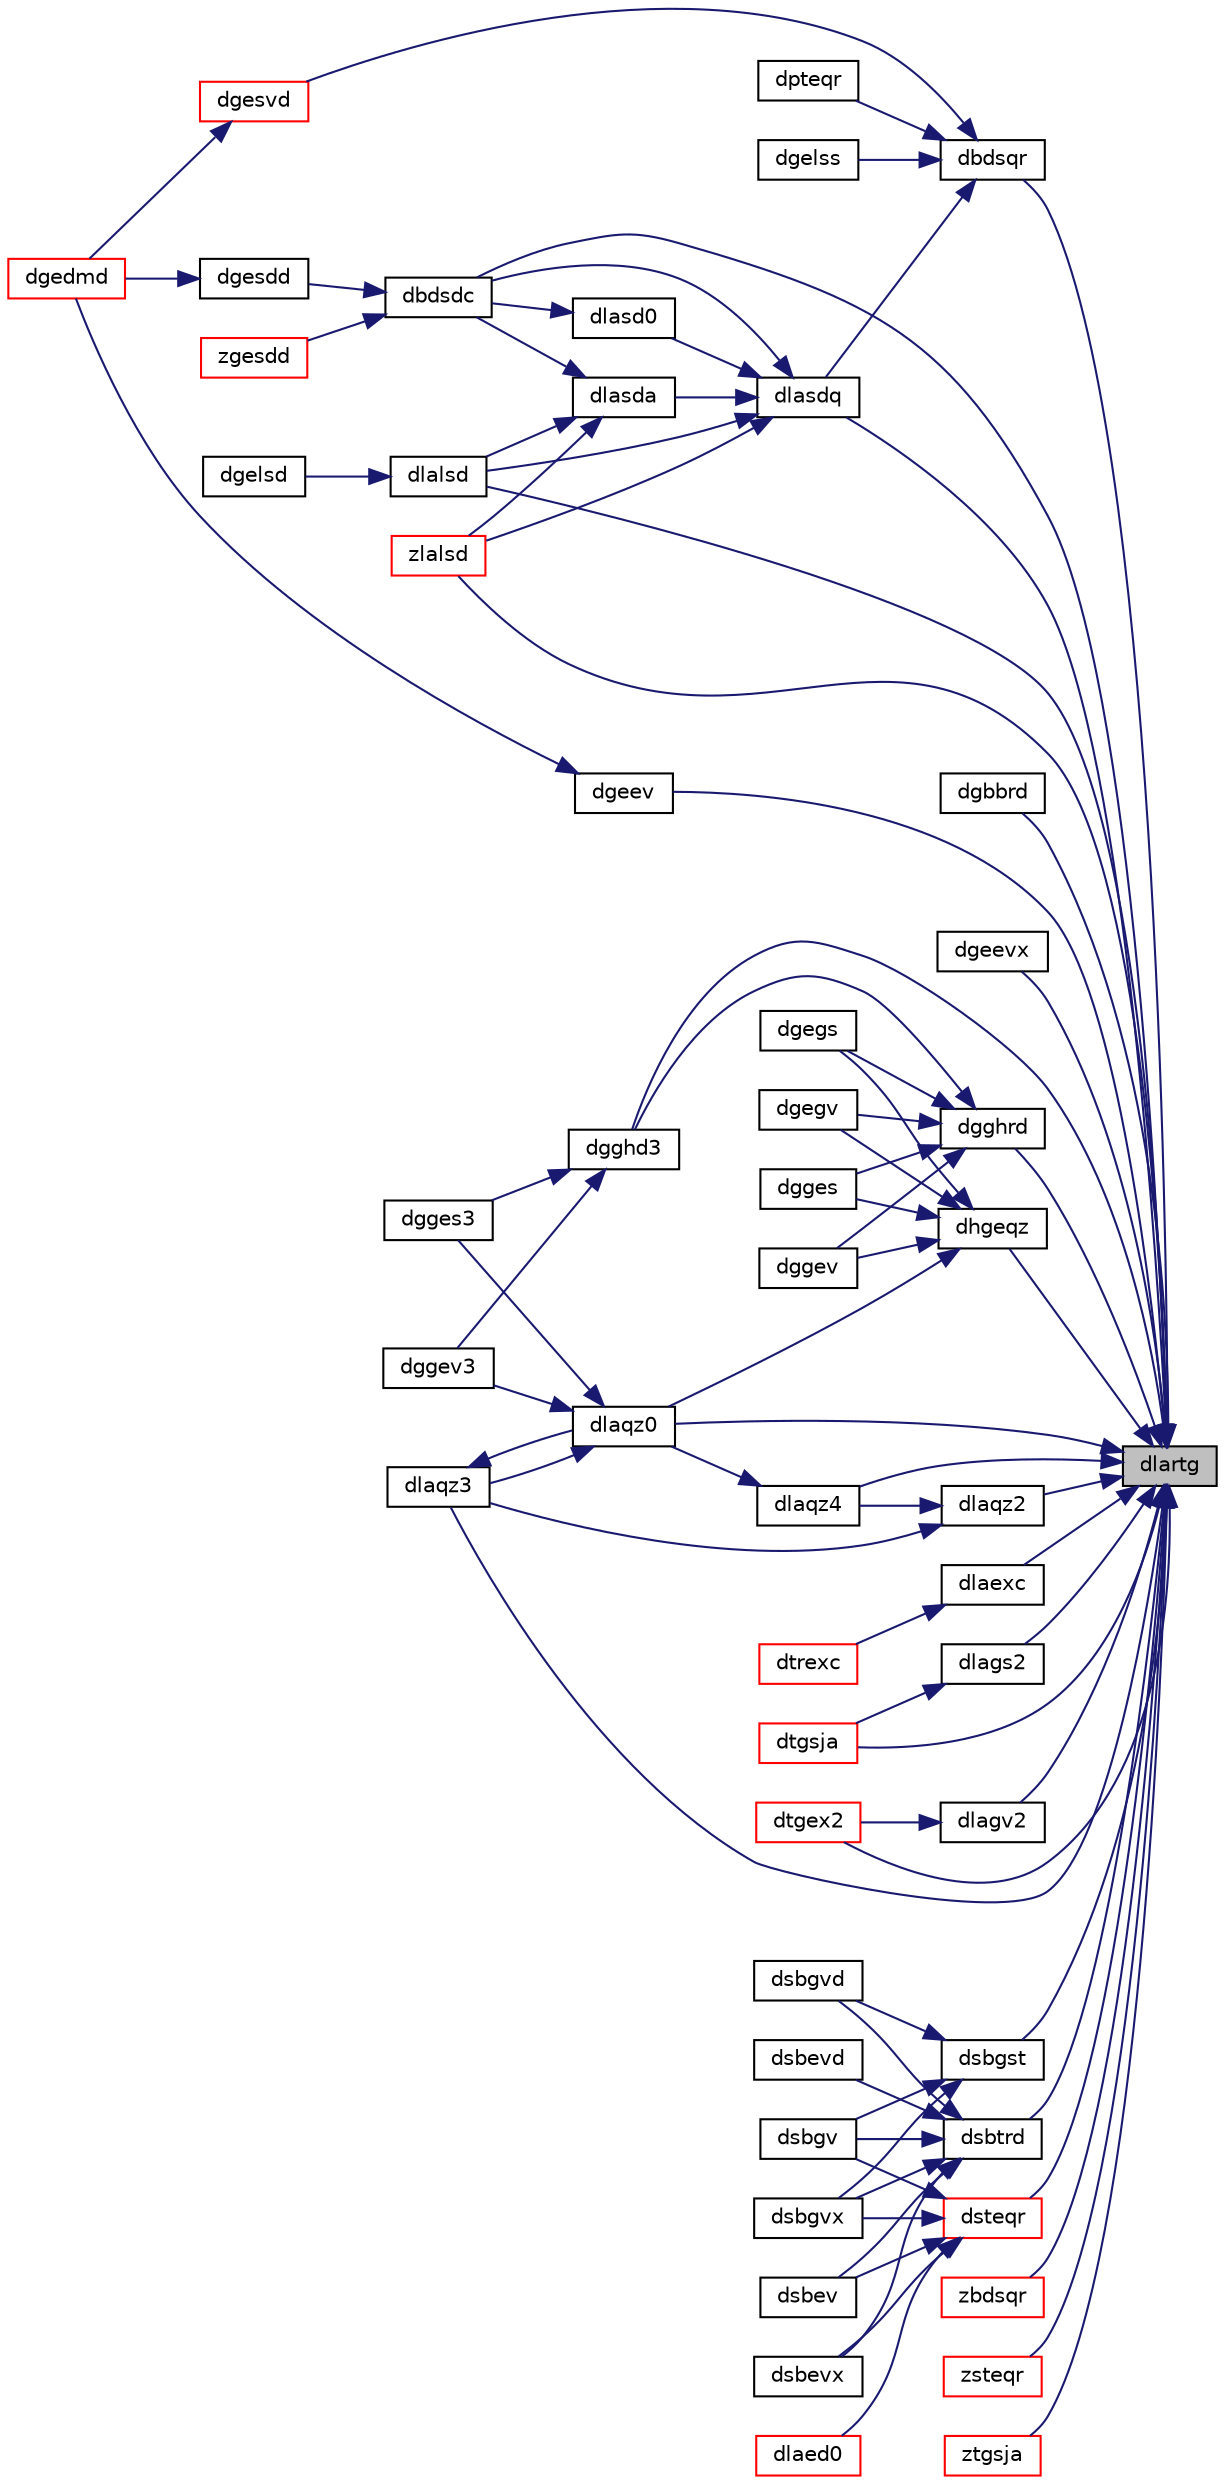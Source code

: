 digraph "dlartg"
{
 // LATEX_PDF_SIZE
  edge [fontname="Helvetica",fontsize="10",labelfontname="Helvetica",labelfontsize="10"];
  node [fontname="Helvetica",fontsize="10",shape=record];
  rankdir="RL";
  Node1 [label="dlartg",height=0.2,width=0.4,color="black", fillcolor="grey75", style="filled", fontcolor="black",tooltip="DLARTG generates a plane rotation with real cosine and real sine."];
  Node1 -> Node2 [dir="back",color="midnightblue",fontsize="10",style="solid",fontname="Helvetica"];
  Node2 [label="dbdsdc",height=0.2,width=0.4,color="black", fillcolor="white", style="filled",URL="$dbdsdc_8f.html#a6465b3e8d562f4a16409308939a46a3f",tooltip="DBDSDC"];
  Node2 -> Node3 [dir="back",color="midnightblue",fontsize="10",style="solid",fontname="Helvetica"];
  Node3 [label="dgesdd",height=0.2,width=0.4,color="black", fillcolor="white", style="filled",URL="$dgesdd_8f.html#ad8e0f1c83a78d3d4858eaaa88a1c5ab1",tooltip="DGESDD"];
  Node3 -> Node4 [dir="back",color="midnightblue",fontsize="10",style="solid",fontname="Helvetica"];
  Node4 [label="dgedmd",height=0.2,width=0.4,color="red", fillcolor="white", style="filled",URL="$dgedmd_8f90.html#a873ebfba3e94c6200e9f6da79644abb1",tooltip="DGEDMD computes the Dynamic Mode Decomposition (DMD) for a pair of data snapshot matrices."];
  Node2 -> Node6 [dir="back",color="midnightblue",fontsize="10",style="solid",fontname="Helvetica"];
  Node6 [label="zgesdd",height=0.2,width=0.4,color="red", fillcolor="white", style="filled",URL="$zgesdd_8f.html#accb06ed106ce18814ad7069dcb43aa27",tooltip="ZGESDD"];
  Node1 -> Node9 [dir="back",color="midnightblue",fontsize="10",style="solid",fontname="Helvetica"];
  Node9 [label="dbdsqr",height=0.2,width=0.4,color="black", fillcolor="white", style="filled",URL="$dbdsqr_8f.html#a65ed5af8564ace53daffd808e51a7ba7",tooltip="DBDSQR"];
  Node9 -> Node10 [dir="back",color="midnightblue",fontsize="10",style="solid",fontname="Helvetica"];
  Node10 [label="dgelss",height=0.2,width=0.4,color="black", fillcolor="white", style="filled",URL="$dgelss_8f.html#aa6ed601d0622edcecb90de08d7a218ec",tooltip="DGELSS solves overdetermined or underdetermined systems for GE matrices"];
  Node9 -> Node11 [dir="back",color="midnightblue",fontsize="10",style="solid",fontname="Helvetica"];
  Node11 [label="dgesvd",height=0.2,width=0.4,color="red", fillcolor="white", style="filled",URL="$dgesvd_8f.html#a84fdf22a62b12ff364621e4713ce02f2",tooltip="DGESVD computes the singular value decomposition (SVD) for GE matrices"];
  Node11 -> Node4 [dir="back",color="midnightblue",fontsize="10",style="solid",fontname="Helvetica"];
  Node9 -> Node13 [dir="back",color="midnightblue",fontsize="10",style="solid",fontname="Helvetica"];
  Node13 [label="dlasdq",height=0.2,width=0.4,color="black", fillcolor="white", style="filled",URL="$dlasdq_8f.html#afc8e49b5fff31027da26e1856f8a9b25",tooltip="DLASDQ computes the SVD of a real bidiagonal matrix with diagonal d and off-diagonal e...."];
  Node13 -> Node2 [dir="back",color="midnightblue",fontsize="10",style="solid",fontname="Helvetica"];
  Node13 -> Node14 [dir="back",color="midnightblue",fontsize="10",style="solid",fontname="Helvetica"];
  Node14 [label="dlalsd",height=0.2,width=0.4,color="black", fillcolor="white", style="filled",URL="$dlalsd_8f.html#ad9672df73e817eee614a97daea1341b0",tooltip="DLALSD uses the singular value decomposition of A to solve the least squares problem."];
  Node14 -> Node15 [dir="back",color="midnightblue",fontsize="10",style="solid",fontname="Helvetica"];
  Node15 [label="dgelsd",height=0.2,width=0.4,color="black", fillcolor="white", style="filled",URL="$dgelsd_8f.html#a94bd4a63a6dacf523e25ff617719f752",tooltip="DGELSD computes the minimum-norm solution to a linear least squares problem for GE matrices"];
  Node13 -> Node16 [dir="back",color="midnightblue",fontsize="10",style="solid",fontname="Helvetica"];
  Node16 [label="dlasd0",height=0.2,width=0.4,color="black", fillcolor="white", style="filled",URL="$dlasd0_8f.html#ae17e31eb66deb0c5111275edbd302758",tooltip="DLASD0 computes the singular values of a real upper bidiagonal n-by-m matrix B with diagonal d and of..."];
  Node16 -> Node2 [dir="back",color="midnightblue",fontsize="10",style="solid",fontname="Helvetica"];
  Node13 -> Node17 [dir="back",color="midnightblue",fontsize="10",style="solid",fontname="Helvetica"];
  Node17 [label="dlasda",height=0.2,width=0.4,color="black", fillcolor="white", style="filled",URL="$dlasda_8f.html#af8abcba620b2d5a1321889fd86cb3f12",tooltip="DLASDA computes the singular value decomposition (SVD) of a real upper bidiagonal matrix with diagona..."];
  Node17 -> Node2 [dir="back",color="midnightblue",fontsize="10",style="solid",fontname="Helvetica"];
  Node17 -> Node14 [dir="back",color="midnightblue",fontsize="10",style="solid",fontname="Helvetica"];
  Node17 -> Node18 [dir="back",color="midnightblue",fontsize="10",style="solid",fontname="Helvetica"];
  Node18 [label="zlalsd",height=0.2,width=0.4,color="red", fillcolor="white", style="filled",URL="$zlalsd_8f.html#a469113fb08a70d0fa24940f949a04d6c",tooltip="ZLALSD uses the singular value decomposition of A to solve the least squares problem."];
  Node13 -> Node18 [dir="back",color="midnightblue",fontsize="10",style="solid",fontname="Helvetica"];
  Node9 -> Node20 [dir="back",color="midnightblue",fontsize="10",style="solid",fontname="Helvetica"];
  Node20 [label="dpteqr",height=0.2,width=0.4,color="black", fillcolor="white", style="filled",URL="$dpteqr_8f.html#a03d834df95ce593c02831f77602cfa7d",tooltip="DPTEQR"];
  Node1 -> Node21 [dir="back",color="midnightblue",fontsize="10",style="solid",fontname="Helvetica"];
  Node21 [label="dgbbrd",height=0.2,width=0.4,color="black", fillcolor="white", style="filled",URL="$dgbbrd_8f.html#adcc28a5e7f0df2097dc2bfbe2d287621",tooltip="DGBBRD"];
  Node1 -> Node22 [dir="back",color="midnightblue",fontsize="10",style="solid",fontname="Helvetica"];
  Node22 [label="dgeev",height=0.2,width=0.4,color="black", fillcolor="white", style="filled",URL="$dgeev_8f.html#a66e19253344358f5dee1e60502b9e96f",tooltip="DGEEV computes the eigenvalues and, optionally, the left and/or right eigenvectors for GE matrices"];
  Node22 -> Node4 [dir="back",color="midnightblue",fontsize="10",style="solid",fontname="Helvetica"];
  Node1 -> Node23 [dir="back",color="midnightblue",fontsize="10",style="solid",fontname="Helvetica"];
  Node23 [label="dgeevx",height=0.2,width=0.4,color="black", fillcolor="white", style="filled",URL="$dgeevx_8f.html#a4e35e1d4e9b63ba9eef4ba8aff3debae",tooltip="DGEEVX computes the eigenvalues and, optionally, the left and/or right eigenvectors for GE matrices"];
  Node1 -> Node24 [dir="back",color="midnightblue",fontsize="10",style="solid",fontname="Helvetica"];
  Node24 [label="dgghd3",height=0.2,width=0.4,color="black", fillcolor="white", style="filled",URL="$dgghd3_8f.html#aad6cd9bac74db5dfc22a5048d2c468d2",tooltip="DGGHD3"];
  Node24 -> Node25 [dir="back",color="midnightblue",fontsize="10",style="solid",fontname="Helvetica"];
  Node25 [label="dgges3",height=0.2,width=0.4,color="black", fillcolor="white", style="filled",URL="$dgges3_8f.html#a3903b5dcbc186bcc5b2db0604331dbb6",tooltip="DGGES3 computes the eigenvalues, the Schur form, and, optionally, the matrix of Schur vectors for GE ..."];
  Node24 -> Node26 [dir="back",color="midnightblue",fontsize="10",style="solid",fontname="Helvetica"];
  Node26 [label="dggev3",height=0.2,width=0.4,color="black", fillcolor="white", style="filled",URL="$dggev3_8f.html#a28d81b96083b18aa21c47e2e6ff59e5a",tooltip="DGGEV3 computes the eigenvalues and, optionally, the left and/or right eigenvectors for GE matrices (..."];
  Node1 -> Node27 [dir="back",color="midnightblue",fontsize="10",style="solid",fontname="Helvetica"];
  Node27 [label="dgghrd",height=0.2,width=0.4,color="black", fillcolor="white", style="filled",URL="$dgghrd_8f.html#a14eefc9383b013ffb81cf07834c05f06",tooltip="DGGHRD"];
  Node27 -> Node28 [dir="back",color="midnightblue",fontsize="10",style="solid",fontname="Helvetica"];
  Node28 [label="dgegs",height=0.2,width=0.4,color="black", fillcolor="white", style="filled",URL="$dgegs_8f.html#af64f56e7012093f95cd35f59271b85bf",tooltip="DGEGS computes the eigenvalues, real Schur form, and, optionally, the left and/or right Schur vectors..."];
  Node27 -> Node29 [dir="back",color="midnightblue",fontsize="10",style="solid",fontname="Helvetica"];
  Node29 [label="dgegv",height=0.2,width=0.4,color="black", fillcolor="white", style="filled",URL="$dgegv_8f.html#a4a909655349307569c2a11e703a7ac08",tooltip="DGEGV computes the eigenvalues and, optionally, the left and/or right eigenvectors of a real matrix p..."];
  Node27 -> Node30 [dir="back",color="midnightblue",fontsize="10",style="solid",fontname="Helvetica"];
  Node30 [label="dgges",height=0.2,width=0.4,color="black", fillcolor="white", style="filled",URL="$dgges_8f.html#a8637d4b822e19d10327ddcb4235dc08e",tooltip="DGGES computes the eigenvalues, the Schur form, and, optionally, the matrix of Schur vectors for GE m..."];
  Node27 -> Node31 [dir="back",color="midnightblue",fontsize="10",style="solid",fontname="Helvetica"];
  Node31 [label="dggev",height=0.2,width=0.4,color="black", fillcolor="white", style="filled",URL="$dggev_8f.html#a4f59e87e670a755b41cbdd7e97f36bea",tooltip="DGGEV computes the eigenvalues and, optionally, the left and/or right eigenvectors for GE matrices"];
  Node27 -> Node24 [dir="back",color="midnightblue",fontsize="10",style="solid",fontname="Helvetica"];
  Node1 -> Node32 [dir="back",color="midnightblue",fontsize="10",style="solid",fontname="Helvetica"];
  Node32 [label="dhgeqz",height=0.2,width=0.4,color="black", fillcolor="white", style="filled",URL="$dhgeqz_8f.html#a21c89aba210fbfb8cca635e47dccbdb3",tooltip="DHGEQZ"];
  Node32 -> Node28 [dir="back",color="midnightblue",fontsize="10",style="solid",fontname="Helvetica"];
  Node32 -> Node29 [dir="back",color="midnightblue",fontsize="10",style="solid",fontname="Helvetica"];
  Node32 -> Node30 [dir="back",color="midnightblue",fontsize="10",style="solid",fontname="Helvetica"];
  Node32 -> Node31 [dir="back",color="midnightblue",fontsize="10",style="solid",fontname="Helvetica"];
  Node32 -> Node33 [dir="back",color="midnightblue",fontsize="10",style="solid",fontname="Helvetica"];
  Node33 [label="dlaqz0",height=0.2,width=0.4,color="black", fillcolor="white", style="filled",URL="$dlaqz0_8f.html#a64ae394c770b6fbb30c1d6d6727d003c",tooltip="DLAQZ0"];
  Node33 -> Node25 [dir="back",color="midnightblue",fontsize="10",style="solid",fontname="Helvetica"];
  Node33 -> Node26 [dir="back",color="midnightblue",fontsize="10",style="solid",fontname="Helvetica"];
  Node33 -> Node34 [dir="back",color="midnightblue",fontsize="10",style="solid",fontname="Helvetica"];
  Node34 [label="dlaqz3",height=0.2,width=0.4,color="black", fillcolor="white", style="filled",URL="$dlaqz3_8f.html#a9214b3b765a89d0b3fd6a08b6ec56d0f",tooltip="DLAQZ3"];
  Node34 -> Node33 [dir="back",color="midnightblue",fontsize="10",style="solid",fontname="Helvetica"];
  Node1 -> Node35 [dir="back",color="midnightblue",fontsize="10",style="solid",fontname="Helvetica"];
  Node35 [label="dlaexc",height=0.2,width=0.4,color="black", fillcolor="white", style="filled",URL="$dlaexc_8f.html#a7b430b81bbddf88bc99268a506931aef",tooltip="DLAEXC swaps adjacent diagonal blocks of a real upper quasi-triangular matrix in Schur canonical form..."];
  Node35 -> Node36 [dir="back",color="midnightblue",fontsize="10",style="solid",fontname="Helvetica"];
  Node36 [label="dtrexc",height=0.2,width=0.4,color="red", fillcolor="white", style="filled",URL="$dtrexc_8f.html#a321d3f3a5e2768676a4d8ec2aa2ff2fe",tooltip="DTREXC"];
  Node1 -> Node46 [dir="back",color="midnightblue",fontsize="10",style="solid",fontname="Helvetica"];
  Node46 [label="dlags2",height=0.2,width=0.4,color="black", fillcolor="white", style="filled",URL="$dlags2_8f.html#a81f2fe4ff54dc550df187655d17e61c4",tooltip="DLAGS2 computes 2-by-2 orthogonal matrices U, V, and Q, and applies them to matrices A and B such tha..."];
  Node46 -> Node47 [dir="back",color="midnightblue",fontsize="10",style="solid",fontname="Helvetica"];
  Node47 [label="dtgsja",height=0.2,width=0.4,color="red", fillcolor="white", style="filled",URL="$dtgsja_8f.html#a735d79ef7de07a8458981915eaa0aae8",tooltip="DTGSJA"];
  Node1 -> Node50 [dir="back",color="midnightblue",fontsize="10",style="solid",fontname="Helvetica"];
  Node50 [label="dlagv2",height=0.2,width=0.4,color="black", fillcolor="white", style="filled",URL="$dlagv2_8f.html#ad9f2277feb511ff205c0caf084e29109",tooltip="DLAGV2 computes the Generalized Schur factorization of a real 2-by-2 matrix pencil (A,..."];
  Node50 -> Node51 [dir="back",color="midnightblue",fontsize="10",style="solid",fontname="Helvetica"];
  Node51 [label="dtgex2",height=0.2,width=0.4,color="red", fillcolor="white", style="filled",URL="$dtgex2_8f.html#aa3c93490c68259c80285d72cb61cbd99",tooltip="DTGEX2 swaps adjacent diagonal blocks in an upper (quasi) triangular matrix pair by an orthogonal equ..."];
  Node1 -> Node14 [dir="back",color="midnightblue",fontsize="10",style="solid",fontname="Helvetica"];
  Node1 -> Node33 [dir="back",color="midnightblue",fontsize="10",style="solid",fontname="Helvetica"];
  Node1 -> Node57 [dir="back",color="midnightblue",fontsize="10",style="solid",fontname="Helvetica"];
  Node57 [label="dlaqz2",height=0.2,width=0.4,color="black", fillcolor="white", style="filled",URL="$dlaqz2_8f.html#ac21721bac1e14d0f8e023b2ed6371698",tooltip="DLAQZ2"];
  Node57 -> Node34 [dir="back",color="midnightblue",fontsize="10",style="solid",fontname="Helvetica"];
  Node57 -> Node58 [dir="back",color="midnightblue",fontsize="10",style="solid",fontname="Helvetica"];
  Node58 [label="dlaqz4",height=0.2,width=0.4,color="black", fillcolor="white", style="filled",URL="$dlaqz4_8f.html#a73bdcea87a883105153631bef9879363",tooltip="DLAQZ4"];
  Node58 -> Node33 [dir="back",color="midnightblue",fontsize="10",style="solid",fontname="Helvetica"];
  Node1 -> Node34 [dir="back",color="midnightblue",fontsize="10",style="solid",fontname="Helvetica"];
  Node1 -> Node58 [dir="back",color="midnightblue",fontsize="10",style="solid",fontname="Helvetica"];
  Node1 -> Node13 [dir="back",color="midnightblue",fontsize="10",style="solid",fontname="Helvetica"];
  Node1 -> Node59 [dir="back",color="midnightblue",fontsize="10",style="solid",fontname="Helvetica"];
  Node59 [label="dsbgst",height=0.2,width=0.4,color="black", fillcolor="white", style="filled",URL="$dsbgst_8f.html#ae32895eca37df3f73da37145f562e707",tooltip="DSBGST"];
  Node59 -> Node60 [dir="back",color="midnightblue",fontsize="10",style="solid",fontname="Helvetica"];
  Node60 [label="dsbgv",height=0.2,width=0.4,color="black", fillcolor="white", style="filled",URL="$dsbgv_8f.html#a33924228a8f3dbde0a4f7e4e58e45267",tooltip="DSBGV"];
  Node59 -> Node61 [dir="back",color="midnightblue",fontsize="10",style="solid",fontname="Helvetica"];
  Node61 [label="dsbgvd",height=0.2,width=0.4,color="black", fillcolor="white", style="filled",URL="$dsbgvd_8f.html#a5399550432eeee3ce0e4429f53bf4286",tooltip="DSBGVD"];
  Node59 -> Node62 [dir="back",color="midnightblue",fontsize="10",style="solid",fontname="Helvetica"];
  Node62 [label="dsbgvx",height=0.2,width=0.4,color="black", fillcolor="white", style="filled",URL="$dsbgvx_8f.html#ac1ea24e07f3e2522ef6e8e9768eea5c5",tooltip="DSBGVX"];
  Node1 -> Node63 [dir="back",color="midnightblue",fontsize="10",style="solid",fontname="Helvetica"];
  Node63 [label="dsbtrd",height=0.2,width=0.4,color="black", fillcolor="white", style="filled",URL="$dsbtrd_8f.html#a3e341dd5ee93d0f84ed76aa592552648",tooltip="DSBTRD"];
  Node63 -> Node64 [dir="back",color="midnightblue",fontsize="10",style="solid",fontname="Helvetica"];
  Node64 [label="dsbev",height=0.2,width=0.4,color="black", fillcolor="white", style="filled",URL="$dsbev_8f.html#ad6db4d2faf998bf423820341e477e98f",tooltip="DSBEV computes the eigenvalues and, optionally, the left and/or right eigenvectors for OTHER matrices"];
  Node63 -> Node65 [dir="back",color="midnightblue",fontsize="10",style="solid",fontname="Helvetica"];
  Node65 [label="dsbevd",height=0.2,width=0.4,color="black", fillcolor="white", style="filled",URL="$dsbevd_8f.html#af8e2a8f5ea7f515fa0b5bd5ae8427322",tooltip="DSBEVD computes the eigenvalues and, optionally, the left and/or right eigenvectors for OTHER matrice..."];
  Node63 -> Node66 [dir="back",color="midnightblue",fontsize="10",style="solid",fontname="Helvetica"];
  Node66 [label="dsbevx",height=0.2,width=0.4,color="black", fillcolor="white", style="filled",URL="$dsbevx_8f.html#a4b0b81bd79a12be53d13a172c8950995",tooltip="DSBEVX computes the eigenvalues and, optionally, the left and/or right eigenvectors for OTHER matrice..."];
  Node63 -> Node60 [dir="back",color="midnightblue",fontsize="10",style="solid",fontname="Helvetica"];
  Node63 -> Node61 [dir="back",color="midnightblue",fontsize="10",style="solid",fontname="Helvetica"];
  Node63 -> Node62 [dir="back",color="midnightblue",fontsize="10",style="solid",fontname="Helvetica"];
  Node1 -> Node67 [dir="back",color="midnightblue",fontsize="10",style="solid",fontname="Helvetica"];
  Node67 [label="dsteqr",height=0.2,width=0.4,color="red", fillcolor="white", style="filled",URL="$dsteqr_8f.html#a47fe470e7a882c58d4cc49e2c6cb7c70",tooltip="DSTEQR"];
  Node67 -> Node68 [dir="back",color="midnightblue",fontsize="10",style="solid",fontname="Helvetica"];
  Node68 [label="dlaed0",height=0.2,width=0.4,color="red", fillcolor="white", style="filled",URL="$dlaed0_8f.html#aaf02cbdb9b6c3828bc027948666dfe95",tooltip="DLAED0 used by DSTEDC. Computes all eigenvalues and corresponding eigenvectors of an unreduced symmet..."];
  Node67 -> Node64 [dir="back",color="midnightblue",fontsize="10",style="solid",fontname="Helvetica"];
  Node67 -> Node66 [dir="back",color="midnightblue",fontsize="10",style="solid",fontname="Helvetica"];
  Node67 -> Node60 [dir="back",color="midnightblue",fontsize="10",style="solid",fontname="Helvetica"];
  Node67 -> Node62 [dir="back",color="midnightblue",fontsize="10",style="solid",fontname="Helvetica"];
  Node1 -> Node51 [dir="back",color="midnightblue",fontsize="10",style="solid",fontname="Helvetica"];
  Node1 -> Node47 [dir="back",color="midnightblue",fontsize="10",style="solid",fontname="Helvetica"];
  Node1 -> Node105 [dir="back",color="midnightblue",fontsize="10",style="solid",fontname="Helvetica"];
  Node105 [label="zbdsqr",height=0.2,width=0.4,color="red", fillcolor="white", style="filled",URL="$zbdsqr_8f.html#ae7f455622680c22921ba25be440a726f",tooltip="ZBDSQR"];
  Node1 -> Node18 [dir="back",color="midnightblue",fontsize="10",style="solid",fontname="Helvetica"];
  Node1 -> Node110 [dir="back",color="midnightblue",fontsize="10",style="solid",fontname="Helvetica"];
  Node110 [label="zsteqr",height=0.2,width=0.4,color="red", fillcolor="white", style="filled",URL="$zsteqr_8f.html#a253c3755d52f1d8a0591190152375be4",tooltip="ZSTEQR"];
  Node1 -> Node128 [dir="back",color="midnightblue",fontsize="10",style="solid",fontname="Helvetica"];
  Node128 [label="ztgsja",height=0.2,width=0.4,color="red", fillcolor="white", style="filled",URL="$ztgsja_8f.html#ade61d8e6d687e1c1f1e81aafd56e77f2",tooltip="ZTGSJA"];
}
